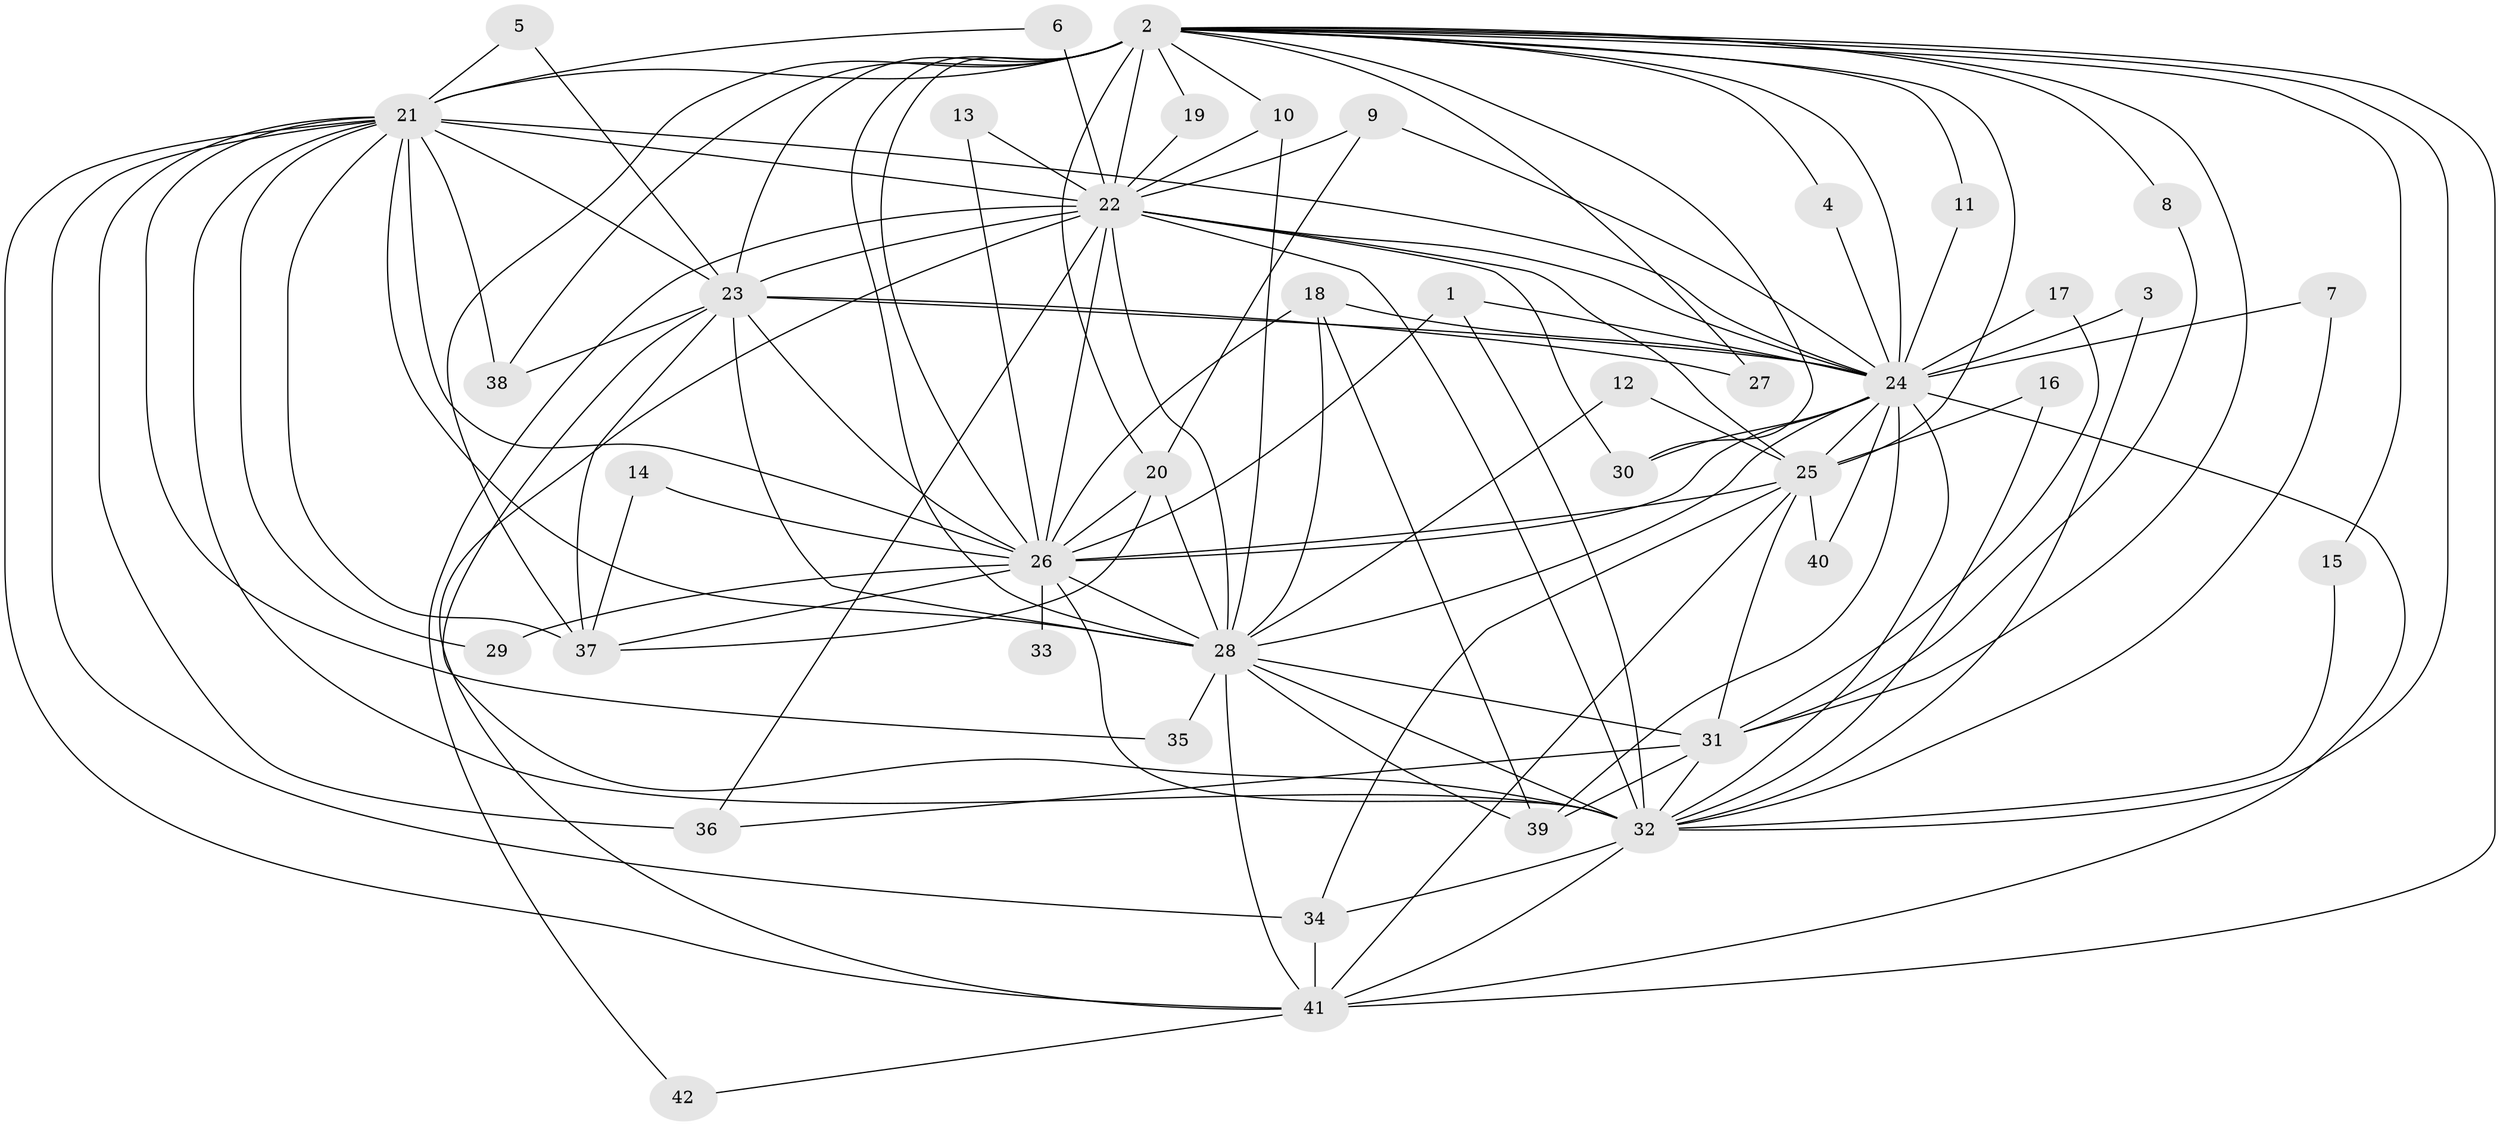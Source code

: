 // original degree distribution, {17: 0.011904761904761904, 18: 0.023809523809523808, 20: 0.011904761904761904, 16: 0.011904761904761904, 25: 0.011904761904761904, 19: 0.011904761904761904, 15: 0.011904761904761904, 21: 0.011904761904761904, 14: 0.011904761904761904, 3: 0.20238095238095238, 5: 0.05952380952380952, 4: 0.07142857142857142, 2: 0.5238095238095238, 8: 0.011904761904761904, 7: 0.011904761904761904}
// Generated by graph-tools (version 1.1) at 2025/25/03/09/25 03:25:51]
// undirected, 42 vertices, 119 edges
graph export_dot {
graph [start="1"]
  node [color=gray90,style=filled];
  1;
  2;
  3;
  4;
  5;
  6;
  7;
  8;
  9;
  10;
  11;
  12;
  13;
  14;
  15;
  16;
  17;
  18;
  19;
  20;
  21;
  22;
  23;
  24;
  25;
  26;
  27;
  28;
  29;
  30;
  31;
  32;
  33;
  34;
  35;
  36;
  37;
  38;
  39;
  40;
  41;
  42;
  1 -- 24 [weight=1.0];
  1 -- 26 [weight=1.0];
  1 -- 32 [weight=1.0];
  2 -- 4 [weight=1.0];
  2 -- 8 [weight=1.0];
  2 -- 10 [weight=1.0];
  2 -- 11 [weight=1.0];
  2 -- 15 [weight=1.0];
  2 -- 19 [weight=1.0];
  2 -- 20 [weight=1.0];
  2 -- 21 [weight=2.0];
  2 -- 22 [weight=4.0];
  2 -- 23 [weight=2.0];
  2 -- 24 [weight=2.0];
  2 -- 25 [weight=1.0];
  2 -- 26 [weight=2.0];
  2 -- 27 [weight=1.0];
  2 -- 28 [weight=2.0];
  2 -- 30 [weight=1.0];
  2 -- 31 [weight=1.0];
  2 -- 32 [weight=2.0];
  2 -- 37 [weight=2.0];
  2 -- 38 [weight=1.0];
  2 -- 41 [weight=1.0];
  3 -- 24 [weight=1.0];
  3 -- 32 [weight=1.0];
  4 -- 24 [weight=1.0];
  5 -- 21 [weight=1.0];
  5 -- 23 [weight=1.0];
  6 -- 21 [weight=1.0];
  6 -- 22 [weight=2.0];
  7 -- 24 [weight=1.0];
  7 -- 32 [weight=1.0];
  8 -- 31 [weight=1.0];
  9 -- 20 [weight=1.0];
  9 -- 22 [weight=1.0];
  9 -- 24 [weight=1.0];
  10 -- 22 [weight=1.0];
  10 -- 28 [weight=1.0];
  11 -- 24 [weight=1.0];
  12 -- 25 [weight=1.0];
  12 -- 28 [weight=1.0];
  13 -- 22 [weight=1.0];
  13 -- 26 [weight=1.0];
  14 -- 26 [weight=1.0];
  14 -- 37 [weight=1.0];
  15 -- 32 [weight=1.0];
  16 -- 25 [weight=1.0];
  16 -- 32 [weight=1.0];
  17 -- 24 [weight=2.0];
  17 -- 31 [weight=1.0];
  18 -- 24 [weight=2.0];
  18 -- 26 [weight=1.0];
  18 -- 28 [weight=1.0];
  18 -- 39 [weight=1.0];
  19 -- 22 [weight=1.0];
  20 -- 26 [weight=1.0];
  20 -- 28 [weight=1.0];
  20 -- 37 [weight=1.0];
  21 -- 22 [weight=2.0];
  21 -- 23 [weight=1.0];
  21 -- 24 [weight=1.0];
  21 -- 26 [weight=1.0];
  21 -- 28 [weight=2.0];
  21 -- 29 [weight=1.0];
  21 -- 32 [weight=1.0];
  21 -- 34 [weight=1.0];
  21 -- 35 [weight=1.0];
  21 -- 36 [weight=1.0];
  21 -- 37 [weight=1.0];
  21 -- 38 [weight=1.0];
  21 -- 41 [weight=1.0];
  22 -- 23 [weight=2.0];
  22 -- 24 [weight=2.0];
  22 -- 25 [weight=1.0];
  22 -- 26 [weight=4.0];
  22 -- 28 [weight=2.0];
  22 -- 30 [weight=1.0];
  22 -- 32 [weight=3.0];
  22 -- 36 [weight=1.0];
  22 -- 41 [weight=1.0];
  22 -- 42 [weight=1.0];
  23 -- 24 [weight=2.0];
  23 -- 26 [weight=3.0];
  23 -- 27 [weight=1.0];
  23 -- 28 [weight=1.0];
  23 -- 32 [weight=1.0];
  23 -- 37 [weight=2.0];
  23 -- 38 [weight=1.0];
  24 -- 25 [weight=1.0];
  24 -- 26 [weight=1.0];
  24 -- 28 [weight=1.0];
  24 -- 30 [weight=1.0];
  24 -- 32 [weight=1.0];
  24 -- 39 [weight=1.0];
  24 -- 40 [weight=1.0];
  24 -- 41 [weight=1.0];
  25 -- 26 [weight=1.0];
  25 -- 31 [weight=1.0];
  25 -- 34 [weight=1.0];
  25 -- 40 [weight=1.0];
  25 -- 41 [weight=1.0];
  26 -- 28 [weight=1.0];
  26 -- 29 [weight=1.0];
  26 -- 32 [weight=1.0];
  26 -- 33 [weight=2.0];
  26 -- 37 [weight=1.0];
  28 -- 31 [weight=2.0];
  28 -- 32 [weight=1.0];
  28 -- 35 [weight=1.0];
  28 -- 39 [weight=1.0];
  28 -- 41 [weight=1.0];
  31 -- 32 [weight=2.0];
  31 -- 36 [weight=1.0];
  31 -- 39 [weight=1.0];
  32 -- 34 [weight=1.0];
  32 -- 41 [weight=1.0];
  34 -- 41 [weight=1.0];
  41 -- 42 [weight=1.0];
}
